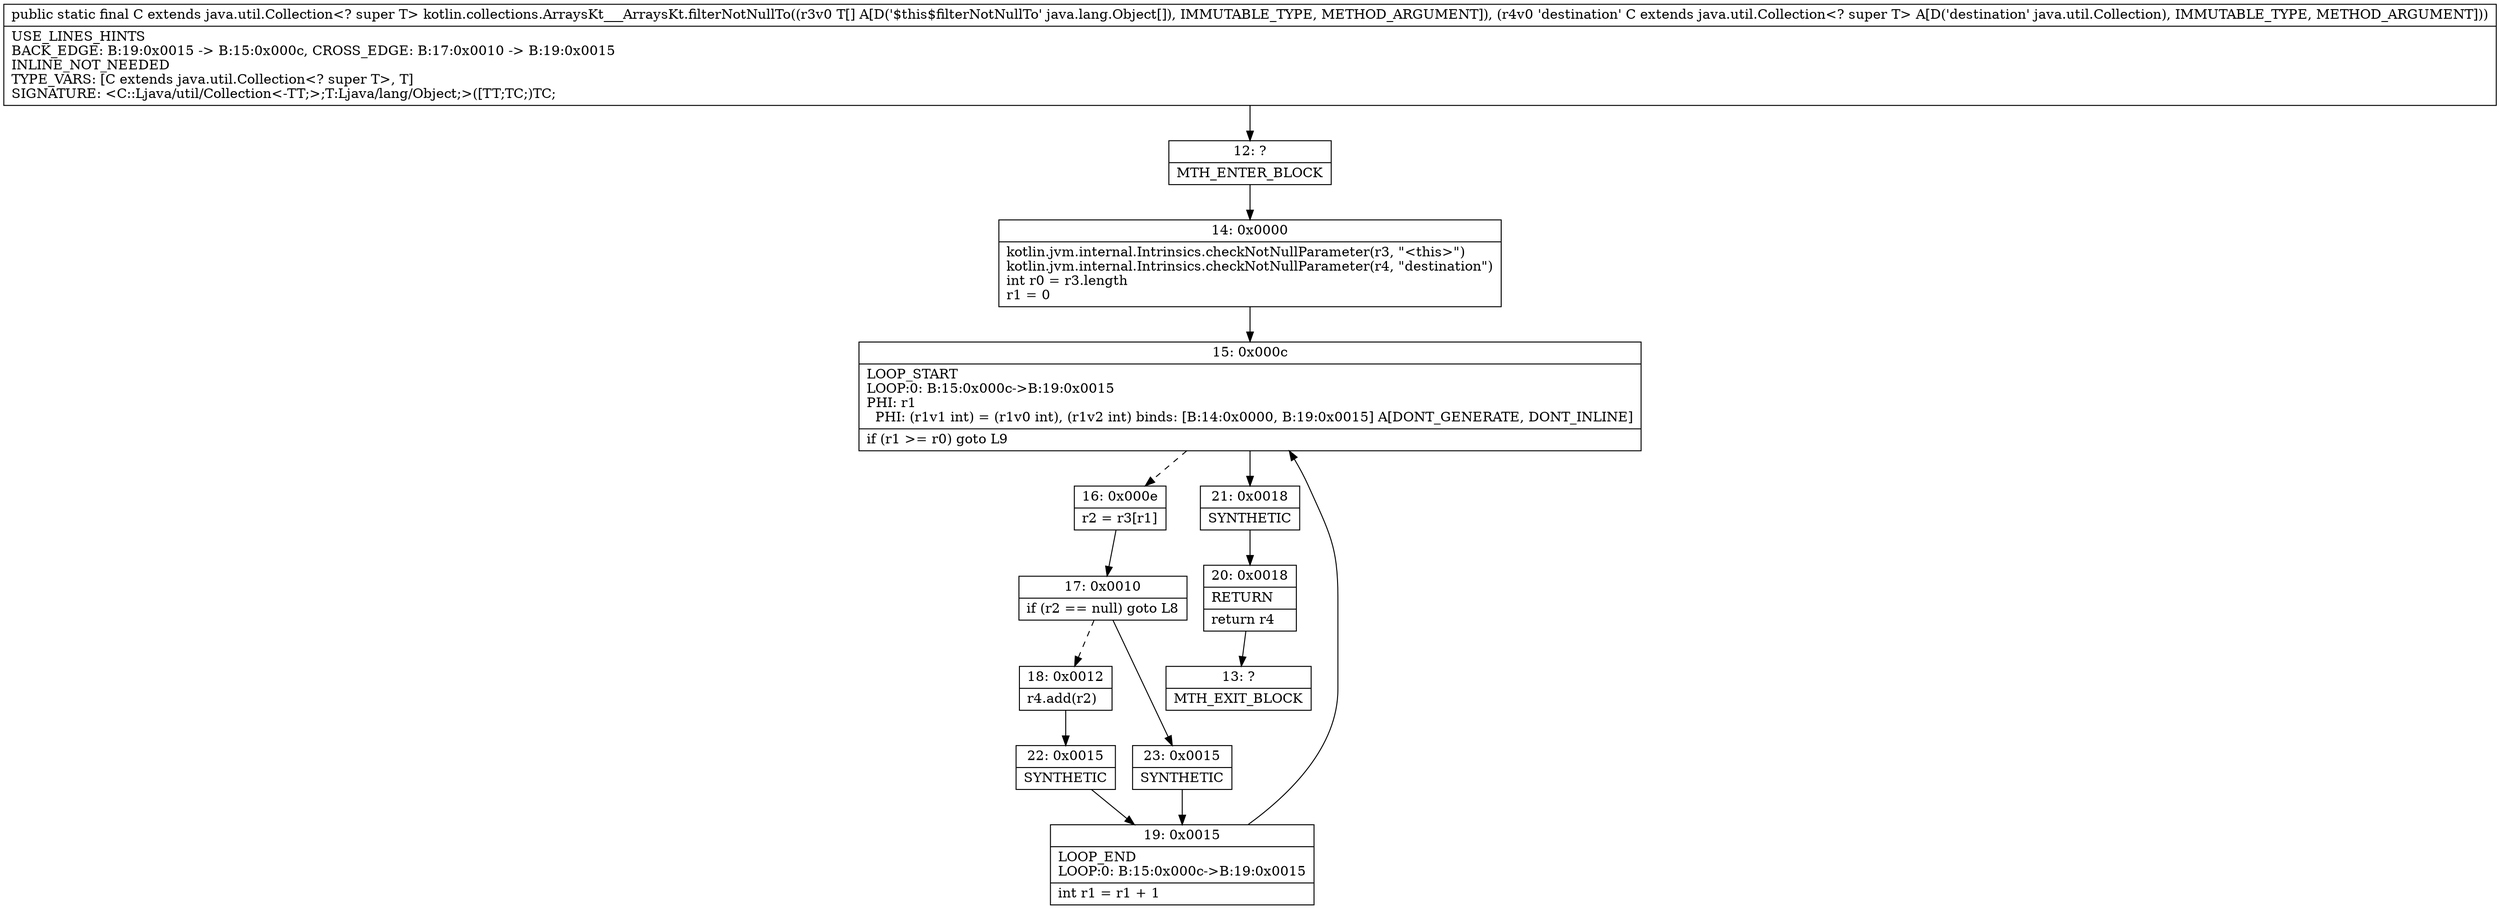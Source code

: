 digraph "CFG forkotlin.collections.ArraysKt___ArraysKt.filterNotNullTo([Ljava\/lang\/Object;Ljava\/util\/Collection;)Ljava\/util\/Collection;" {
Node_12 [shape=record,label="{12\:\ ?|MTH_ENTER_BLOCK\l}"];
Node_14 [shape=record,label="{14\:\ 0x0000|kotlin.jvm.internal.Intrinsics.checkNotNullParameter(r3, \"\<this\>\")\lkotlin.jvm.internal.Intrinsics.checkNotNullParameter(r4, \"destination\")\lint r0 = r3.length\lr1 = 0\l}"];
Node_15 [shape=record,label="{15\:\ 0x000c|LOOP_START\lLOOP:0: B:15:0x000c\-\>B:19:0x0015\lPHI: r1 \l  PHI: (r1v1 int) = (r1v0 int), (r1v2 int) binds: [B:14:0x0000, B:19:0x0015] A[DONT_GENERATE, DONT_INLINE]\l|if (r1 \>= r0) goto L9\l}"];
Node_16 [shape=record,label="{16\:\ 0x000e|r2 = r3[r1]\l}"];
Node_17 [shape=record,label="{17\:\ 0x0010|if (r2 == null) goto L8\l}"];
Node_18 [shape=record,label="{18\:\ 0x0012|r4.add(r2)\l}"];
Node_22 [shape=record,label="{22\:\ 0x0015|SYNTHETIC\l}"];
Node_19 [shape=record,label="{19\:\ 0x0015|LOOP_END\lLOOP:0: B:15:0x000c\-\>B:19:0x0015\l|int r1 = r1 + 1\l}"];
Node_23 [shape=record,label="{23\:\ 0x0015|SYNTHETIC\l}"];
Node_21 [shape=record,label="{21\:\ 0x0018|SYNTHETIC\l}"];
Node_20 [shape=record,label="{20\:\ 0x0018|RETURN\l|return r4\l}"];
Node_13 [shape=record,label="{13\:\ ?|MTH_EXIT_BLOCK\l}"];
MethodNode[shape=record,label="{public static final C extends java.util.Collection\<? super T\> kotlin.collections.ArraysKt___ArraysKt.filterNotNullTo((r3v0 T[] A[D('$this$filterNotNullTo' java.lang.Object[]), IMMUTABLE_TYPE, METHOD_ARGUMENT]), (r4v0 'destination' C extends java.util.Collection\<? super T\> A[D('destination' java.util.Collection), IMMUTABLE_TYPE, METHOD_ARGUMENT]))  | USE_LINES_HINTS\lBACK_EDGE: B:19:0x0015 \-\> B:15:0x000c, CROSS_EDGE: B:17:0x0010 \-\> B:19:0x0015\lINLINE_NOT_NEEDED\lTYPE_VARS: [C extends java.util.Collection\<? super T\>, T]\lSIGNATURE: \<C::Ljava\/util\/Collection\<\-TT;\>;T:Ljava\/lang\/Object;\>([TT;TC;)TC;\l}"];
MethodNode -> Node_12;Node_12 -> Node_14;
Node_14 -> Node_15;
Node_15 -> Node_16[style=dashed];
Node_15 -> Node_21;
Node_16 -> Node_17;
Node_17 -> Node_18[style=dashed];
Node_17 -> Node_23;
Node_18 -> Node_22;
Node_22 -> Node_19;
Node_19 -> Node_15;
Node_23 -> Node_19;
Node_21 -> Node_20;
Node_20 -> Node_13;
}

